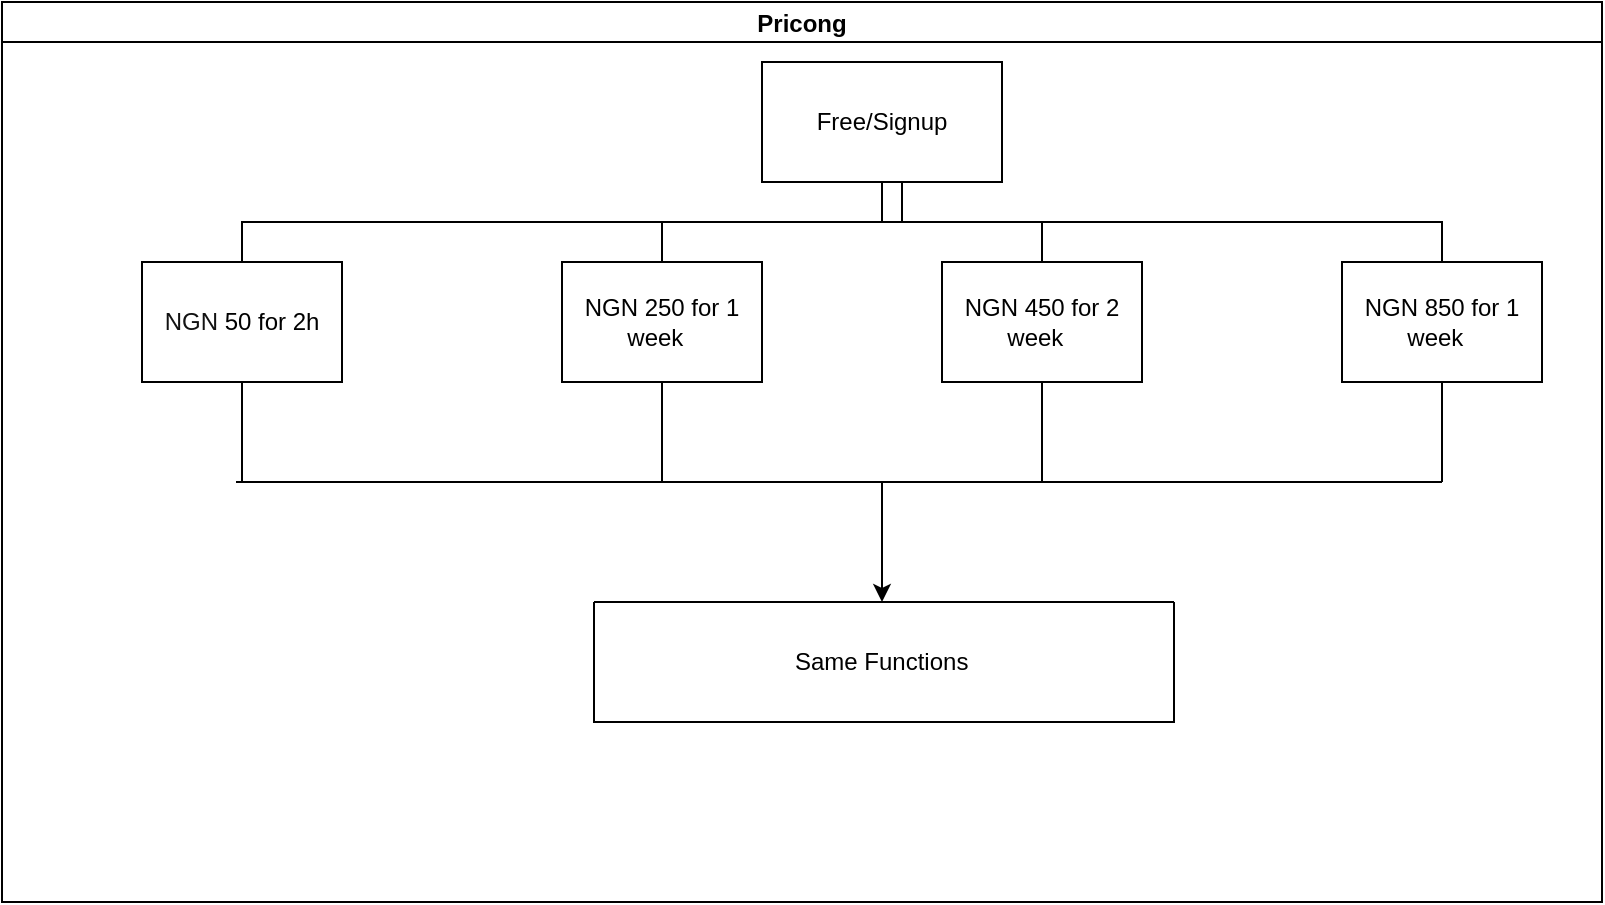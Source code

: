 <mxfile>
    <diagram id="pjgVpR3qV_eJlv9T3Vac" name="Page-1">
        <mxGraphModel dx="3379" dy="941" grid="1" gridSize="10" guides="1" tooltips="1" connect="1" arrows="1" fold="1" page="1" pageScale="1" pageWidth="850" pageHeight="1100" math="0" shadow="0">
            <root>
                <mxCell id="0"/>
                <mxCell id="1" parent="0"/>
                <mxCell id="2" value="Pricong" style="swimlane;startSize=20;horizontal=1;containerType=tree;newEdgeStyle={&quot;edgeStyle&quot;:&quot;elbowEdgeStyle&quot;,&quot;startArrow&quot;:&quot;none&quot;,&quot;endArrow&quot;:&quot;none&quot;};strokeColor=light-dark(#000000,#3333FF);" vertex="1" parent="1">
                    <mxGeometry x="-1040" width="800" height="450" as="geometry"/>
                </mxCell>
                <mxCell id="3" value="" style="edgeStyle=elbowEdgeStyle;elbow=vertical;sourcePerimeterSpacing=0;targetPerimeterSpacing=0;startArrow=none;endArrow=none;rounded=0;curved=0;" edge="1" parent="2" source="5" target="6">
                    <mxGeometry relative="1" as="geometry"/>
                </mxCell>
                <mxCell id="4" value="" style="edgeStyle=elbowEdgeStyle;elbow=vertical;sourcePerimeterSpacing=0;targetPerimeterSpacing=0;startArrow=none;endArrow=none;rounded=0;curved=0;" edge="1" parent="2">
                    <mxGeometry relative="1" as="geometry">
                        <mxPoint x="450" y="90" as="sourcePoint"/>
                        <mxPoint x="330" y="130" as="targetPoint"/>
                    </mxGeometry>
                </mxCell>
                <UserObject label="Free/Signup" treeRoot="1" id="5">
                    <mxCell style="whiteSpace=wrap;html=1;align=center;treeFolding=1;treeMoving=1;newEdgeStyle={&quot;edgeStyle&quot;:&quot;elbowEdgeStyle&quot;,&quot;startArrow&quot;:&quot;none&quot;,&quot;endArrow&quot;:&quot;none&quot;};strokeColor=light-dark(#000000,#00FF00);" vertex="1" parent="2">
                        <mxGeometry x="380" y="30" width="120" height="60" as="geometry"/>
                    </mxCell>
                </UserObject>
                <mxCell id="21" style="edgeStyle=elbowEdgeStyle;html=1;startArrow=none;endArrow=none;" edge="1" parent="2" source="6">
                    <mxGeometry relative="1" as="geometry">
                        <mxPoint x="120" y="240" as="targetPoint"/>
                    </mxGeometry>
                </mxCell>
                <mxCell id="6" value="&lt;font color=&quot;#121212&quot;&gt;NGN&amp;nbsp;&lt;/font&gt;50 for 2h" style="whiteSpace=wrap;html=1;align=center;verticalAlign=middle;treeFolding=1;treeMoving=1;newEdgeStyle={&quot;edgeStyle&quot;:&quot;elbowEdgeStyle&quot;,&quot;startArrow&quot;:&quot;none&quot;,&quot;endArrow&quot;:&quot;none&quot;};" vertex="1" parent="2">
                    <mxGeometry x="70" y="130" width="100" height="60" as="geometry"/>
                </mxCell>
                <mxCell id="22" style="edgeStyle=elbowEdgeStyle;html=1;startArrow=none;endArrow=none;" edge="1" parent="2" source="7">
                    <mxGeometry relative="1" as="geometry">
                        <mxPoint x="330" y="240" as="targetPoint"/>
                    </mxGeometry>
                </mxCell>
                <mxCell id="7" value="NGN 250 for 1 week&amp;nbsp;&amp;nbsp;" style="whiteSpace=wrap;html=1;align=center;verticalAlign=middle;treeFolding=1;treeMoving=1;newEdgeStyle={&quot;edgeStyle&quot;:&quot;elbowEdgeStyle&quot;,&quot;startArrow&quot;:&quot;none&quot;,&quot;endArrow&quot;:&quot;none&quot;};" vertex="1" parent="2">
                    <mxGeometry x="280" y="130" width="100" height="60" as="geometry"/>
                </mxCell>
                <mxCell id="23" style="edgeStyle=elbowEdgeStyle;html=1;startArrow=none;endArrow=none;" edge="1" parent="2" source="9">
                    <mxGeometry relative="1" as="geometry">
                        <mxPoint x="520" y="240" as="targetPoint"/>
                    </mxGeometry>
                </mxCell>
                <mxCell id="9" value="NGN 450 for 2 week&amp;nbsp;&amp;nbsp;" style="whiteSpace=wrap;html=1;align=center;verticalAlign=middle;treeFolding=1;treeMoving=1;newEdgeStyle={&quot;edgeStyle&quot;:&quot;elbowEdgeStyle&quot;,&quot;startArrow&quot;:&quot;none&quot;,&quot;endArrow&quot;:&quot;none&quot;};" vertex="1" parent="2">
                    <mxGeometry x="470" y="130" width="100" height="60" as="geometry"/>
                </mxCell>
                <mxCell id="10" value="" style="edgeStyle=elbowEdgeStyle;elbow=vertical;sourcePerimeterSpacing=0;targetPerimeterSpacing=0;startArrow=none;endArrow=none;rounded=0;curved=0;" edge="1" parent="2" source="5" target="9">
                    <mxGeometry relative="1" as="geometry">
                        <mxPoint x="250" y="90" as="sourcePoint"/>
                        <mxPoint x="320" y="130" as="targetPoint"/>
                    </mxGeometry>
                </mxCell>
                <mxCell id="24" style="edgeStyle=elbowEdgeStyle;html=1;startArrow=none;endArrow=none;" edge="1" parent="2" source="11">
                    <mxGeometry relative="1" as="geometry">
                        <mxPoint x="720" y="240" as="targetPoint"/>
                    </mxGeometry>
                </mxCell>
                <mxCell id="11" value="NGN 850 for 1 week&amp;nbsp;&amp;nbsp;" style="whiteSpace=wrap;html=1;align=center;verticalAlign=middle;treeFolding=1;treeMoving=1;newEdgeStyle={&quot;edgeStyle&quot;:&quot;elbowEdgeStyle&quot;,&quot;startArrow&quot;:&quot;none&quot;,&quot;endArrow&quot;:&quot;none&quot;};" vertex="1" parent="2">
                    <mxGeometry x="670" y="130" width="100" height="60" as="geometry"/>
                </mxCell>
                <mxCell id="12" value="" style="edgeStyle=elbowEdgeStyle;elbow=vertical;sourcePerimeterSpacing=0;targetPerimeterSpacing=0;startArrow=none;endArrow=none;rounded=0;curved=0;" edge="1" parent="2" source="5" target="11">
                    <mxGeometry relative="1" as="geometry">
                        <mxPoint x="360" y="90" as="sourcePoint"/>
                        <mxPoint x="520" y="130" as="targetPoint"/>
                    </mxGeometry>
                </mxCell>
                <mxCell id="26" value="" style="endArrow=none;html=1;" edge="1" parent="1">
                    <mxGeometry width="50" height="50" relative="1" as="geometry">
                        <mxPoint x="-923" y="240" as="sourcePoint"/>
                        <mxPoint x="-320" y="240" as="targetPoint"/>
                    </mxGeometry>
                </mxCell>
                <mxCell id="31" value="" style="endArrow=classic;html=1;" edge="1" parent="1">
                    <mxGeometry width="50" height="50" relative="1" as="geometry">
                        <mxPoint x="-600" y="240" as="sourcePoint"/>
                        <mxPoint x="-600" y="300" as="targetPoint"/>
                    </mxGeometry>
                </mxCell>
                <mxCell id="32" value="" style="swimlane;startSize=0;" vertex="1" parent="1">
                    <mxGeometry x="-744" y="300" width="290" height="60" as="geometry"/>
                </mxCell>
                <mxCell id="34" value="Same Functions&amp;nbsp;" style="text;html=1;align=center;verticalAlign=middle;resizable=0;points=[];autosize=1;strokeColor=none;fillColor=none;" vertex="1" parent="32">
                    <mxGeometry x="90" y="15" width="110" height="30" as="geometry"/>
                </mxCell>
            </root>
        </mxGraphModel>
    </diagram>
</mxfile>